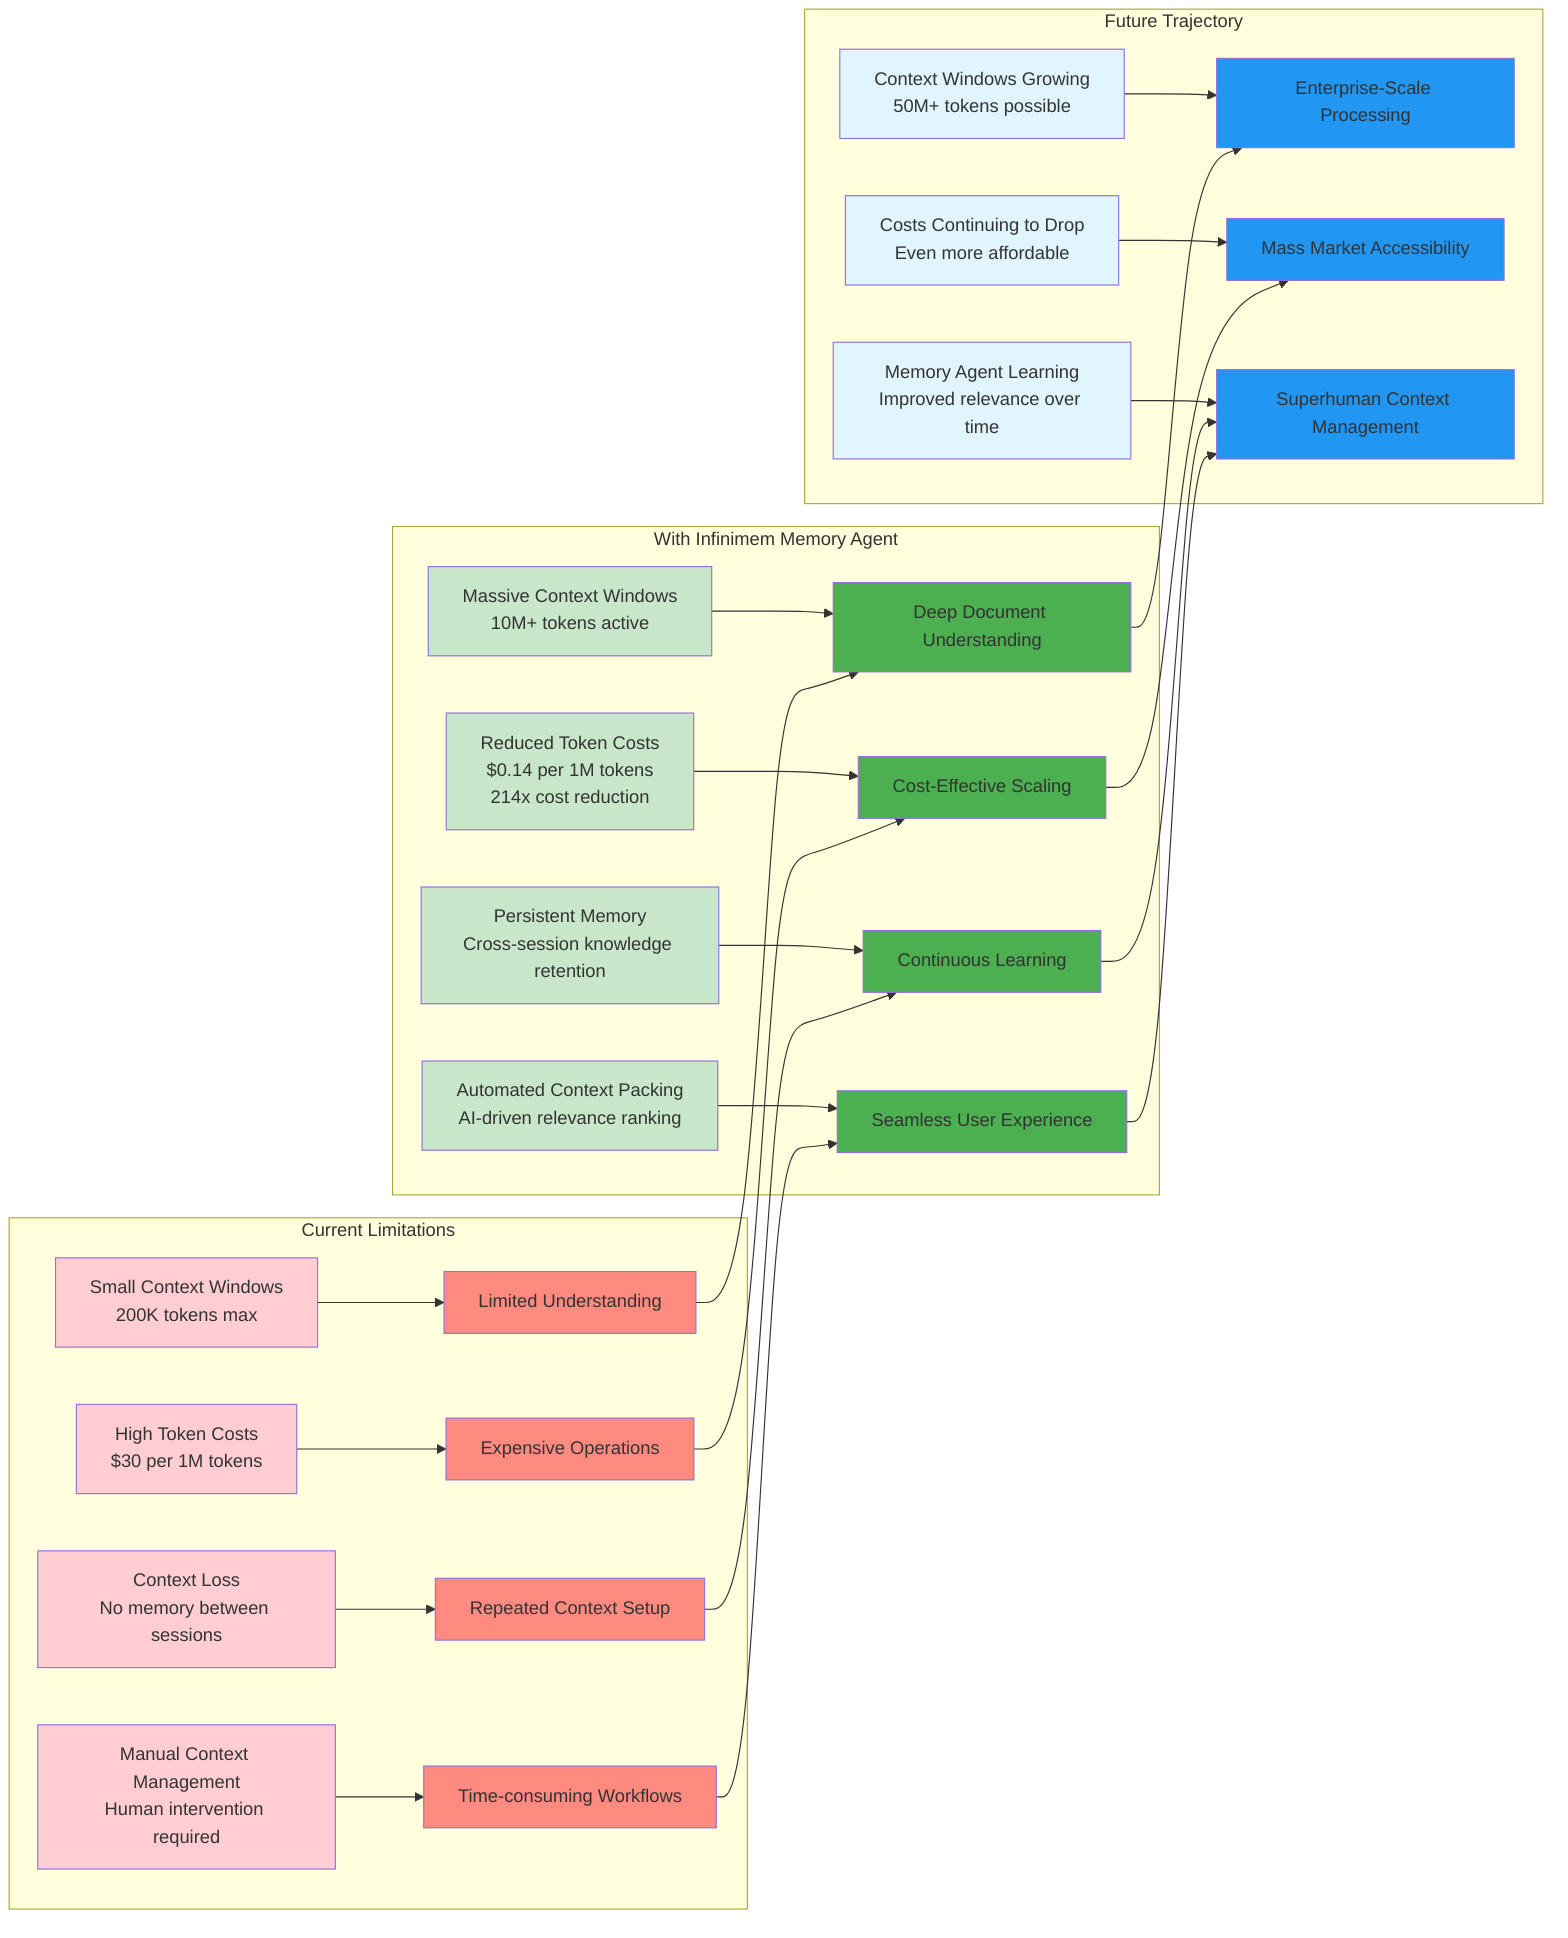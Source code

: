 graph LR
    subgraph "Current Limitations"
        A1[Small Context Windows<br/>200K tokens max]
        A2[High Token Costs<br/>$30 per 1M tokens]
        A3[Context Loss<br/>No memory between sessions]
        A4[Manual Context Management<br/>Human intervention required]
        
        A1 --> A5[Limited Understanding]
        A2 --> A6[Expensive Operations]
        A3 --> A7[Repeated Context Setup]
        A4 --> A8[Time-consuming Workflows]
    end
    
    subgraph "With Infinimem Memory Agent"
        B1[Massive Context Windows<br/>10M+ tokens active]
        B2[Reduced Token Costs<br/>$0.14 per 1M tokens<br/>214x cost reduction]
        B3[Persistent Memory<br/>Cross-session knowledge retention]
        B4[Automated Context Packing<br/>AI-driven relevance ranking]
        
        B1 --> B5[Deep Document Understanding]
        B2 --> B6[Cost-Effective Scaling]
        B3 --> B7[Continuous Learning]
        B4 --> B8[Seamless User Experience]
    end
    
    subgraph "Future Trajectory"
        C1[Context Windows Growing<br/>50M+ tokens possible]
        C2[Costs Continuing to Drop<br/>Even more affordable]
        C3[Memory Agent Learning<br/>Improved relevance over time]
        
        C1 --> C4[Enterprise-Scale Processing]
        C2 --> C5[Mass Market Accessibility]
        C3 --> C6[Superhuman Context Management]
    end
    
    A5 --> B5
    A6 --> B6
    A7 --> B7
    A8 --> B8
    
    B5 --> C4
    B6 --> C5
    B7 --> C6
    B8 --> C6
    
    style A1 fill:#ffcdd2
    style A2 fill:#ffcdd2
    style A3 fill:#ffcdd2
    style A4 fill:#ffcdd2
    style A5 fill:#ff8a80
    style A6 fill:#ff8a80
    style A7 fill:#ff8a80
    style A8 fill:#ff8a80
    
    style B1 fill:#c8e6c9
    style B2 fill:#c8e6c9
    style B3 fill:#c8e6c9
    style B4 fill:#c8e6c9
    style B5 fill:#4caf50
    style B6 fill:#4caf50
    style B7 fill:#4caf50
    style B8 fill:#4caf50
    
    style C1 fill:#e1f5fe
    style C2 fill:#e1f5fe
    style C3 fill:#e1f5fe
    style C4 fill:#2196f3
    style C5 fill:#2196f3
    style C6 fill:#2196f3